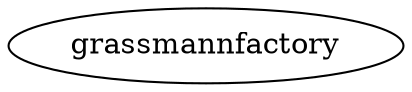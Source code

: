 /* Created by mdot for Matlab */
digraph m2html {

  grassmannfactory [URL="grassmannfactory.html"];
}